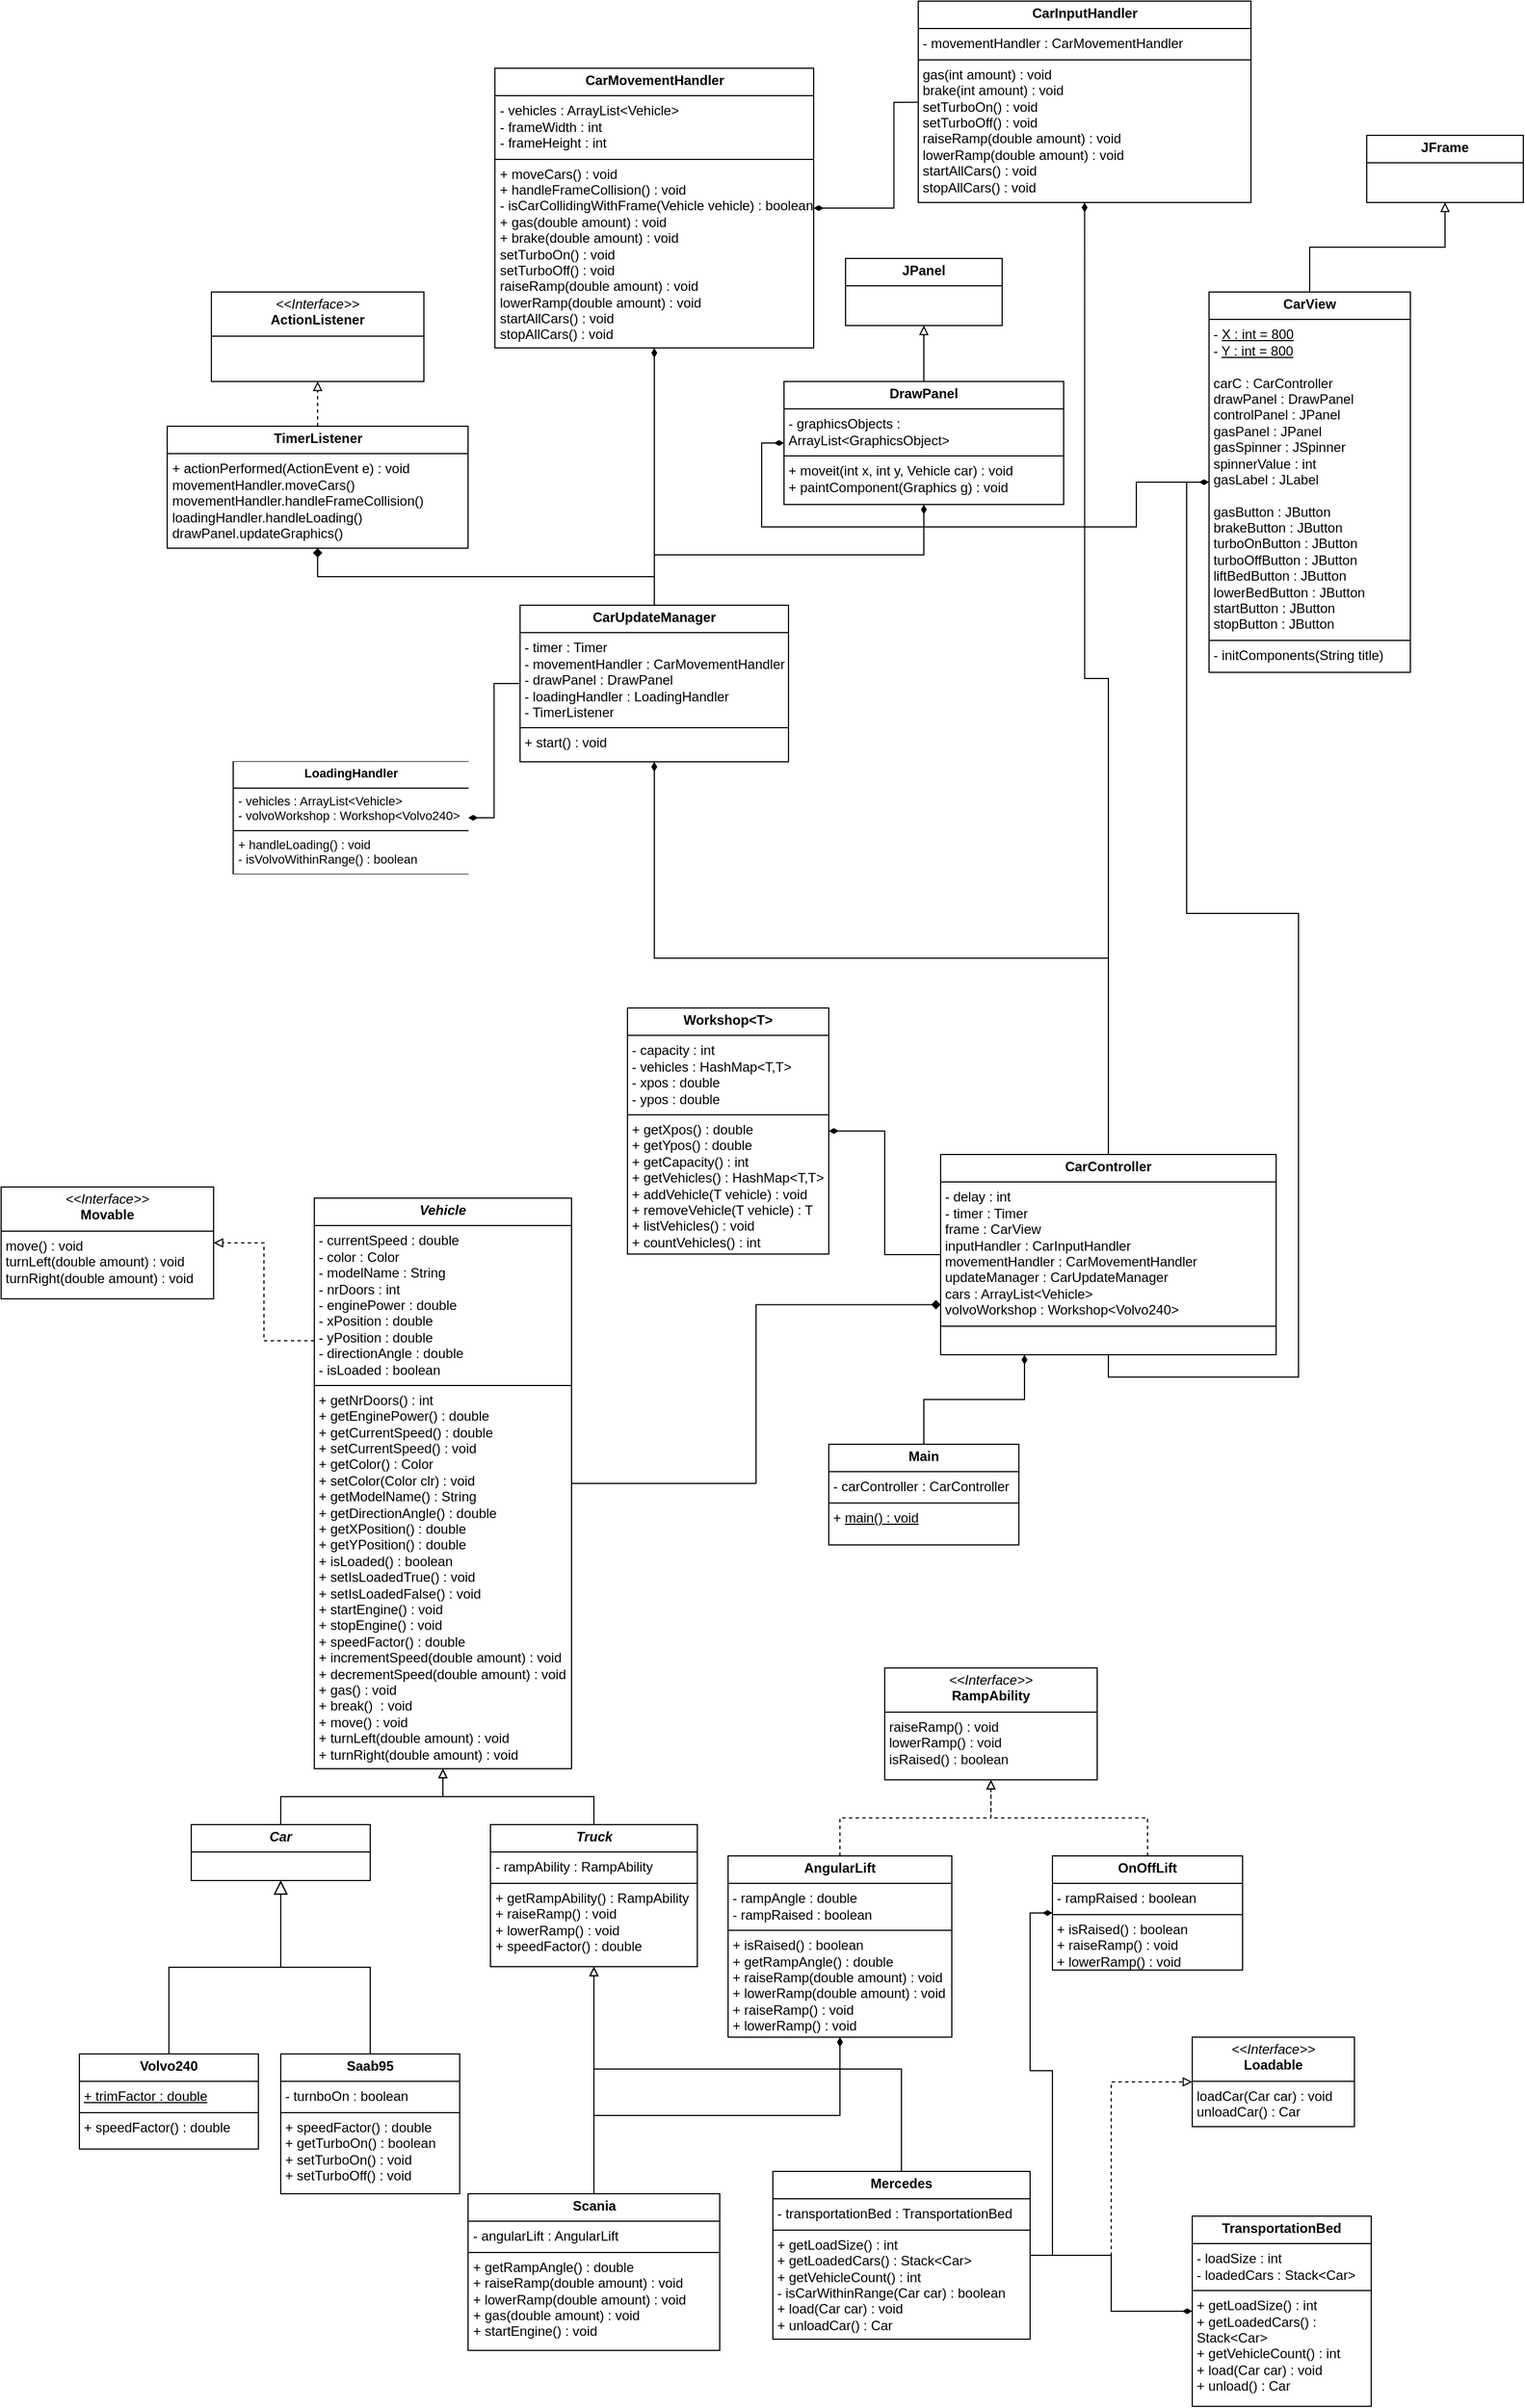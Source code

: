 <mxfile version="26.0.7">
  <diagram id="C5RBs43oDa-KdzZeNtuy" name="Page-1">
    <mxGraphModel dx="2562" dy="3533" grid="1" gridSize="10" guides="1" tooltips="1" connect="1" arrows="1" fold="1" page="1" pageScale="1" pageWidth="827" pageHeight="1169" math="0" shadow="0">
      <root>
        <mxCell id="WIyWlLk6GJQsqaUBKTNV-0" />
        <mxCell id="WIyWlLk6GJQsqaUBKTNV-1" parent="WIyWlLk6GJQsqaUBKTNV-0" />
        <mxCell id="zkfFHV4jXpPFQw0GAbJ--12" value="" style="endArrow=block;endSize=10;endFill=0;shadow=0;strokeWidth=1;rounded=0;curved=0;edgeStyle=elbowEdgeStyle;elbow=vertical;exitX=0.5;exitY=0;exitDx=0;exitDy=0;entryX=0.5;entryY=1;entryDx=0;entryDy=0;" parent="WIyWlLk6GJQsqaUBKTNV-1" source="UUZRueKSXtBkts1wpo_z-1" target="65865Qzd2OzKarjZXc1O-2" edge="1">
          <mxGeometry width="160" relative="1" as="geometry">
            <mxPoint x="100" y="540" as="sourcePoint" />
            <mxPoint x="195" y="130" as="targetPoint" />
          </mxGeometry>
        </mxCell>
        <mxCell id="zkfFHV4jXpPFQw0GAbJ--16" value="" style="endArrow=block;endSize=10;endFill=0;shadow=0;strokeWidth=1;rounded=0;curved=0;edgeStyle=elbowEdgeStyle;elbow=vertical;exitX=0.5;exitY=0;exitDx=0;exitDy=0;entryX=0.5;entryY=1;entryDx=0;entryDy=0;" parent="WIyWlLk6GJQsqaUBKTNV-1" source="UUZRueKSXtBkts1wpo_z-2" target="65865Qzd2OzKarjZXc1O-2" edge="1">
          <mxGeometry width="160" relative="1" as="geometry">
            <mxPoint x="420" y="545" as="sourcePoint" />
            <mxPoint x="195" y="130" as="targetPoint" />
          </mxGeometry>
        </mxCell>
        <mxCell id="UUZRueKSXtBkts1wpo_z-1" value="&lt;p style=&quot;margin:0px;margin-top:4px;text-align:center;&quot;&gt;&lt;b&gt;Volvo240&lt;/b&gt;&lt;/p&gt;&lt;hr size=&quot;1&quot; style=&quot;border-style:solid;&quot;&gt;&lt;p style=&quot;margin:0px;margin-left:4px;&quot;&gt;&lt;u&gt;+ trimFactor : double&lt;/u&gt;&lt;/p&gt;&lt;hr size=&quot;1&quot; style=&quot;border-style:solid;&quot;&gt;&lt;p style=&quot;margin:0px;margin-left:4px;&quot;&gt;+ speedFactor() : double&lt;/p&gt;" style="verticalAlign=top;align=left;overflow=fill;html=1;whiteSpace=wrap;" parent="WIyWlLk6GJQsqaUBKTNV-1" vertex="1">
          <mxGeometry x="20" y="225" width="160" height="85" as="geometry" />
        </mxCell>
        <mxCell id="UUZRueKSXtBkts1wpo_z-2" value="&lt;p style=&quot;margin:0px;margin-top:4px;text-align:center;&quot;&gt;&lt;b&gt;Saab95&lt;/b&gt;&lt;/p&gt;&lt;hr size=&quot;1&quot; style=&quot;border-style:solid;&quot;&gt;&lt;p style=&quot;margin:0px;margin-left:4px;&quot;&gt;- turnboOn : boolean&lt;/p&gt;&lt;hr size=&quot;1&quot; style=&quot;border-style:solid;&quot;&gt;&lt;p style=&quot;margin:0px;margin-left:4px;&quot;&gt;+ speedFactor() : double&lt;/p&gt;&lt;p style=&quot;margin:0px;margin-left:4px;&quot;&gt;+ getTurboOn() : boolean&lt;/p&gt;&lt;p style=&quot;margin:0px;margin-left:4px;&quot;&gt;+ setTurboOn() : void&lt;/p&gt;&lt;p style=&quot;margin:0px;margin-left:4px;&quot;&gt;+ setTurboOff() : void&lt;/p&gt;" style="verticalAlign=top;align=left;overflow=fill;html=1;whiteSpace=wrap;" parent="WIyWlLk6GJQsqaUBKTNV-1" vertex="1">
          <mxGeometry x="200" y="225" width="160" height="125" as="geometry" />
        </mxCell>
        <mxCell id="UUZRueKSXtBkts1wpo_z-6" value="" style="edgeStyle=orthogonalEdgeStyle;rounded=0;orthogonalLoop=1;jettySize=auto;html=1;endArrow=block;endFill=0;entryX=0.5;entryY=1;entryDx=0;entryDy=0;" parent="WIyWlLk6GJQsqaUBKTNV-1" source="UUZRueKSXtBkts1wpo_z-3" target="65865Qzd2OzKarjZXc1O-0" edge="1">
          <mxGeometry relative="1" as="geometry">
            <mxPoint x="340" y="20" as="targetPoint" />
          </mxGeometry>
        </mxCell>
        <mxCell id="UUZRueKSXtBkts1wpo_z-3" value="&lt;p style=&quot;margin:0px;margin-top:4px;text-align:center;&quot;&gt;&lt;b&gt;&lt;i&gt;Truck&lt;/i&gt;&lt;/b&gt;&lt;/p&gt;&lt;hr size=&quot;1&quot; style=&quot;border-style:solid;&quot;&gt;&lt;p style=&quot;margin:0px;margin-left:4px;&quot;&gt;- rampAbility : RampAbility&lt;/p&gt;&lt;hr size=&quot;1&quot; style=&quot;border-style:solid;&quot;&gt;&lt;p style=&quot;margin:0px;margin-left:4px;&quot;&gt;+ getRampAbility() : RampAbility&lt;/p&gt;&lt;p style=&quot;margin:0px;margin-left:4px;&quot;&gt;+ raiseRamp() : void&lt;/p&gt;&lt;p style=&quot;margin:0px;margin-left:4px;&quot;&gt;+ lowerRamp() : void&lt;/p&gt;&lt;p style=&quot;margin:0px;margin-left:4px;&quot;&gt;+ speedFactor() : double&lt;/p&gt;" style="verticalAlign=top;align=left;overflow=fill;html=1;whiteSpace=wrap;" parent="WIyWlLk6GJQsqaUBKTNV-1" vertex="1">
          <mxGeometry x="387.5" y="20" width="185" height="127" as="geometry" />
        </mxCell>
        <mxCell id="UUZRueKSXtBkts1wpo_z-9" style="edgeStyle=orthogonalEdgeStyle;rounded=0;orthogonalLoop=1;jettySize=auto;html=1;exitX=0.5;exitY=0;exitDx=0;exitDy=0;entryX=0.5;entryY=1;entryDx=0;entryDy=0;endArrow=block;endFill=0;" parent="WIyWlLk6GJQsqaUBKTNV-1" source="UUZRueKSXtBkts1wpo_z-4" target="UUZRueKSXtBkts1wpo_z-3" edge="1">
          <mxGeometry relative="1" as="geometry" />
        </mxCell>
        <mxCell id="9MNKS4GSq8RQ1P2GVVs_-5" style="edgeStyle=orthogonalEdgeStyle;rounded=0;orthogonalLoop=1;jettySize=auto;html=1;exitX=0.5;exitY=0;exitDx=0;exitDy=0;entryX=0.5;entryY=1;entryDx=0;entryDy=0;endArrow=diamondThin;endFill=1;" parent="WIyWlLk6GJQsqaUBKTNV-1" source="UUZRueKSXtBkts1wpo_z-4" target="9MNKS4GSq8RQ1P2GVVs_-1" edge="1">
          <mxGeometry relative="1" as="geometry" />
        </mxCell>
        <mxCell id="UUZRueKSXtBkts1wpo_z-4" value="&lt;p style=&quot;margin:0px;margin-top:4px;text-align:center;&quot;&gt;&lt;b&gt;Scania&lt;/b&gt;&lt;/p&gt;&lt;hr size=&quot;1&quot; style=&quot;border-style:solid;&quot;&gt;&lt;p style=&quot;margin:0px;margin-left:4px;&quot;&gt;- angularLift : AngularLift&lt;/p&gt;&lt;hr size=&quot;1&quot; style=&quot;border-style:solid;&quot;&gt;&lt;p style=&quot;margin:0px;margin-left:4px;&quot;&gt;&lt;span style=&quot;background-color: transparent; color: light-dark(rgb(0, 0, 0), rgb(255, 255, 255));&quot;&gt;+ getRampAngle() : double&lt;/span&gt;&lt;/p&gt;&lt;p style=&quot;margin:0px;margin-left:4px;&quot;&gt;&lt;span style=&quot;background-color: transparent; color: light-dark(rgb(0, 0, 0), rgb(255, 255, 255));&quot;&gt;+ raiseRamp(double amount) : void&lt;/span&gt;&lt;br&gt;&lt;/p&gt;&lt;p style=&quot;margin:0px;margin-left:4px;&quot;&gt;&lt;span style=&quot;background-color: transparent; color: light-dark(rgb(0, 0, 0), rgb(255, 255, 255));&quot;&gt;+ lowerRamp(double amount) : void&lt;/span&gt;&lt;/p&gt;&lt;p style=&quot;margin:0px;margin-left:4px;&quot;&gt;&lt;span style=&quot;background-color: transparent; color: light-dark(rgb(0, 0, 0), rgb(255, 255, 255));&quot;&gt;+ gas(double amount) : void&lt;/span&gt;&lt;/p&gt;&lt;p style=&quot;margin:0px;margin-left:4px;&quot;&gt;&lt;span style=&quot;background-color: transparent; color: light-dark(rgb(0, 0, 0), rgb(255, 255, 255));&quot;&gt;+ startEngine() : void&lt;/span&gt;&lt;/p&gt;" style="verticalAlign=top;align=left;overflow=fill;html=1;whiteSpace=wrap;" parent="WIyWlLk6GJQsqaUBKTNV-1" vertex="1">
          <mxGeometry x="367.5" y="350" width="225" height="140" as="geometry" />
        </mxCell>
        <mxCell id="UUZRueKSXtBkts1wpo_z-8" style="edgeStyle=orthogonalEdgeStyle;rounded=0;orthogonalLoop=1;jettySize=auto;html=1;exitX=0.5;exitY=0;exitDx=0;exitDy=0;endArrow=block;endFill=0;" parent="WIyWlLk6GJQsqaUBKTNV-1" source="UUZRueKSXtBkts1wpo_z-7" target="UUZRueKSXtBkts1wpo_z-3" edge="1">
          <mxGeometry relative="1" as="geometry">
            <mxPoint x="480" y="110" as="targetPoint" />
          </mxGeometry>
        </mxCell>
        <mxCell id="rE1bcoCa6DXhhvIjJYWH-1" style="edgeStyle=orthogonalEdgeStyle;rounded=0;orthogonalLoop=1;jettySize=auto;html=1;exitX=1;exitY=0.5;exitDx=0;exitDy=0;entryX=0;entryY=0.5;entryDx=0;entryDy=0;endArrow=block;endFill=0;dashed=1;" parent="WIyWlLk6GJQsqaUBKTNV-1" source="UUZRueKSXtBkts1wpo_z-7" target="9MNKS4GSq8RQ1P2GVVs_-8" edge="1">
          <mxGeometry relative="1" as="geometry" />
        </mxCell>
        <mxCell id="KOks-UzfTVV5hbzTRLHZ-1" style="edgeStyle=orthogonalEdgeStyle;shape=connector;rounded=0;orthogonalLoop=1;jettySize=auto;html=1;entryX=0;entryY=0.5;entryDx=0;entryDy=0;strokeColor=default;align=center;verticalAlign=middle;fontFamily=Helvetica;fontSize=11;fontColor=default;labelBackgroundColor=default;endArrow=diamondThin;endFill=1;" parent="WIyWlLk6GJQsqaUBKTNV-1" source="UUZRueKSXtBkts1wpo_z-7" target="KOks-UzfTVV5hbzTRLHZ-0" edge="1">
          <mxGeometry relative="1" as="geometry" />
        </mxCell>
        <mxCell id="UUZRueKSXtBkts1wpo_z-7" value="&lt;p style=&quot;margin:0px;margin-top:4px;text-align:center;&quot;&gt;&lt;b&gt;Mercedes&lt;/b&gt;&lt;/p&gt;&lt;hr size=&quot;1&quot; style=&quot;border-style:solid;&quot;&gt;&lt;p style=&quot;margin:0px;margin-left:4px;&quot;&gt;- transportationBed : TransportationBed&lt;/p&gt;&lt;hr size=&quot;1&quot; style=&quot;border-style:solid;&quot;&gt;&lt;p style=&quot;margin:0px;margin-left:4px;&quot;&gt;&lt;span style=&quot;background-color: transparent; color: light-dark(rgb(0, 0, 0), rgb(255, 255, 255));&quot;&gt;+ getLoadSize() : int&lt;/span&gt;&lt;/p&gt;&lt;p style=&quot;margin:0px;margin-left:4px;&quot;&gt;&lt;span style=&quot;background-color: transparent; color: light-dark(rgb(0, 0, 0), rgb(255, 255, 255));&quot;&gt;+ getLoadedCars() : Stack&amp;lt;Car&amp;gt;&lt;/span&gt;&lt;/p&gt;&lt;p style=&quot;margin:0px;margin-left:4px;&quot;&gt;&lt;span style=&quot;background-color: transparent; color: light-dark(rgb(0, 0, 0), rgb(255, 255, 255));&quot;&gt;+ getVehicleCount() : int&lt;/span&gt;&lt;/p&gt;&lt;p style=&quot;margin:0px;margin-left:4px;&quot;&gt;&lt;span style=&quot;background-color: transparent; color: light-dark(rgb(0, 0, 0), rgb(255, 255, 255));&quot;&gt;- isCarWithinRange(Car car) : boolean&lt;/span&gt;&lt;/p&gt;&lt;p style=&quot;margin:0px;margin-left:4px;&quot;&gt;+ load(Car car) : void&lt;/p&gt;&lt;p style=&quot;margin:0px;margin-left:4px;&quot;&gt;+ unloadCar() : Car&lt;/p&gt;" style="verticalAlign=top;align=left;overflow=fill;html=1;whiteSpace=wrap;" parent="WIyWlLk6GJQsqaUBKTNV-1" vertex="1">
          <mxGeometry x="640" y="330" width="230" height="150" as="geometry" />
        </mxCell>
        <mxCell id="UUZRueKSXtBkts1wpo_z-12" value="&lt;p style=&quot;margin:0px;margin-top:4px;text-align:center;&quot;&gt;&lt;i&gt;&amp;lt;&amp;lt;Interface&amp;gt;&amp;gt;&lt;/i&gt;&lt;br&gt;&lt;b&gt;Movable&lt;/b&gt;&lt;/p&gt;&lt;hr size=&quot;1&quot; style=&quot;border-style:solid;&quot;&gt;&lt;p style=&quot;margin:0px;margin-left:4px;&quot;&gt;move() : void&lt;/p&gt;&lt;p style=&quot;margin:0px;margin-left:4px;&quot;&gt;turnLeft(double amount) : void&lt;/p&gt;&lt;p style=&quot;margin:0px;margin-left:4px;&quot;&gt;turnRight(double amount) : void&lt;/p&gt;" style="verticalAlign=top;align=left;overflow=fill;html=1;whiteSpace=wrap;" parent="WIyWlLk6GJQsqaUBKTNV-1" vertex="1">
          <mxGeometry x="-50" y="-550" width="190" height="100" as="geometry" />
        </mxCell>
        <mxCell id="UUZRueKSXtBkts1wpo_z-15" style="edgeStyle=orthogonalEdgeStyle;rounded=0;orthogonalLoop=1;jettySize=auto;html=1;exitX=0;exitY=0.25;exitDx=0;exitDy=0;entryX=1;entryY=0.5;entryDx=0;entryDy=0;endArrow=block;endFill=0;dashed=1;" parent="WIyWlLk6GJQsqaUBKTNV-1" source="65865Qzd2OzKarjZXc1O-0" target="UUZRueKSXtBkts1wpo_z-12" edge="1">
          <mxGeometry relative="1" as="geometry" />
        </mxCell>
        <mxCell id="9MNKS4GSq8RQ1P2GVVs_-0" value="&lt;p style=&quot;margin:0px;margin-top:4px;text-align:center;&quot;&gt;&lt;i&gt;&amp;lt;&amp;lt;Interface&amp;gt;&amp;gt;&lt;/i&gt;&lt;br&gt;&lt;b&gt;RampAbility&lt;/b&gt;&lt;/p&gt;&lt;hr size=&quot;1&quot; style=&quot;border-style:solid;&quot;&gt;&lt;p style=&quot;margin:0px;margin-left:4px;&quot;&gt;raiseRamp() : void&lt;/p&gt;&lt;p style=&quot;margin:0px;margin-left:4px;&quot;&gt;lowerRamp() : void&lt;/p&gt;&lt;p style=&quot;margin:0px;margin-left:4px;&quot;&gt;isRaised() : boolean&lt;/p&gt;" style="verticalAlign=top;align=left;overflow=fill;html=1;whiteSpace=wrap;" parent="WIyWlLk6GJQsqaUBKTNV-1" vertex="1">
          <mxGeometry x="740" y="-120" width="190" height="100" as="geometry" />
        </mxCell>
        <mxCell id="9MNKS4GSq8RQ1P2GVVs_-3" style="edgeStyle=orthogonalEdgeStyle;rounded=0;orthogonalLoop=1;jettySize=auto;html=1;exitX=0.5;exitY=0;exitDx=0;exitDy=0;entryX=0.5;entryY=1;entryDx=0;entryDy=0;endArrow=block;endFill=0;dashed=1;" parent="WIyWlLk6GJQsqaUBKTNV-1" source="9MNKS4GSq8RQ1P2GVVs_-1" target="9MNKS4GSq8RQ1P2GVVs_-0" edge="1">
          <mxGeometry relative="1" as="geometry" />
        </mxCell>
        <mxCell id="9MNKS4GSq8RQ1P2GVVs_-1" value="&lt;p style=&quot;margin:0px;margin-top:4px;text-align:center;&quot;&gt;&lt;b&gt;AngularLift&lt;/b&gt;&lt;/p&gt;&lt;hr size=&quot;1&quot; style=&quot;border-style:solid;&quot;&gt;&lt;p style=&quot;margin:0px;margin-left:4px;&quot;&gt;- rampAngle : double&lt;/p&gt;&lt;p style=&quot;margin:0px;margin-left:4px;&quot;&gt;- rampRaised : boolean&lt;/p&gt;&lt;hr size=&quot;1&quot; style=&quot;border-style:solid;&quot;&gt;&lt;p style=&quot;margin: 0px 0px 0px 4px;&quot;&gt;+ isRaised() : boolean&lt;/p&gt;&lt;p style=&quot;margin: 0px 0px 0px 4px;&quot;&gt;+ getRampAngle() : double&lt;/p&gt;&lt;p style=&quot;margin: 0px 0px 0px 4px;&quot;&gt;+ raiseRamp(double amount) : void&lt;/p&gt;&lt;p style=&quot;margin: 0px 0px 0px 4px;&quot;&gt;+ lowerRamp(double amount) : void&lt;/p&gt;&lt;p style=&quot;margin: 0px 0px 0px 4px;&quot;&gt;+ raiseRamp() : void&lt;/p&gt;&lt;p style=&quot;margin: 0px 0px 0px 4px;&quot;&gt;+ lowerRamp() : void&lt;/p&gt;" style="verticalAlign=top;align=left;overflow=fill;html=1;whiteSpace=wrap;" parent="WIyWlLk6GJQsqaUBKTNV-1" vertex="1">
          <mxGeometry x="600" y="48" width="200" height="162" as="geometry" />
        </mxCell>
        <mxCell id="9MNKS4GSq8RQ1P2GVVs_-4" style="edgeStyle=orthogonalEdgeStyle;rounded=0;orthogonalLoop=1;jettySize=auto;html=1;exitX=0.5;exitY=0;exitDx=0;exitDy=0;entryX=0.5;entryY=1;entryDx=0;entryDy=0;endArrow=block;endFill=0;dashed=1;" parent="WIyWlLk6GJQsqaUBKTNV-1" source="9MNKS4GSq8RQ1P2GVVs_-2" target="9MNKS4GSq8RQ1P2GVVs_-0" edge="1">
          <mxGeometry relative="1" as="geometry" />
        </mxCell>
        <mxCell id="9MNKS4GSq8RQ1P2GVVs_-8" value="&lt;p style=&quot;margin:0px;margin-top:4px;text-align:center;&quot;&gt;&lt;i&gt;&amp;lt;&amp;lt;Interface&amp;gt;&amp;gt;&lt;/i&gt;&lt;br&gt;&lt;b&gt;Loadable&lt;/b&gt;&lt;/p&gt;&lt;hr size=&quot;1&quot; style=&quot;border-style:solid;&quot;&gt;&lt;p style=&quot;margin:0px;margin-left:4px;&quot;&gt;loadCar(Car car) : void&lt;/p&gt;&lt;p style=&quot;margin:0px;margin-left:4px;&quot;&gt;unloadCar() : Car&lt;/p&gt;" style="verticalAlign=top;align=left;overflow=fill;html=1;whiteSpace=wrap;" parent="WIyWlLk6GJQsqaUBKTNV-1" vertex="1">
          <mxGeometry x="1015" y="210" width="145" height="80" as="geometry" />
        </mxCell>
        <mxCell id="rE1bcoCa6DXhhvIjJYWH-0" value="" style="edgeStyle=orthogonalEdgeStyle;rounded=0;orthogonalLoop=1;jettySize=auto;html=1;exitX=1;exitY=0.5;exitDx=0;exitDy=0;entryX=0;entryY=0.5;entryDx=0;entryDy=0;endArrow=diamondThin;endFill=1;" parent="WIyWlLk6GJQsqaUBKTNV-1" source="UUZRueKSXtBkts1wpo_z-7" target="9MNKS4GSq8RQ1P2GVVs_-2" edge="1">
          <mxGeometry relative="1" as="geometry">
            <mxPoint x="790" y="445" as="sourcePoint" />
            <mxPoint x="1070" y="300" as="targetPoint" />
          </mxGeometry>
        </mxCell>
        <mxCell id="9MNKS4GSq8RQ1P2GVVs_-2" value="&lt;p style=&quot;margin:0px;margin-top:4px;text-align:center;&quot;&gt;&lt;b&gt;OnOffLift&lt;/b&gt;&lt;/p&gt;&lt;hr size=&quot;1&quot; style=&quot;border-style:solid;&quot;&gt;&lt;p style=&quot;margin:0px;margin-left:4px;&quot;&gt;- rampRaised : boolean&lt;/p&gt;&lt;hr size=&quot;1&quot; style=&quot;border-style:solid;&quot;&gt;&lt;p style=&quot;margin: 0px 0px 0px 4px;&quot;&gt;+ isRaised() : boolean&lt;/p&gt;&lt;p style=&quot;margin: 0px 0px 0px 4px;&quot;&gt;+ raiseRamp() : void&lt;/p&gt;&lt;p style=&quot;margin: 0px 0px 0px 4px;&quot;&gt;+ lowerRamp() : void&lt;/p&gt;" style="verticalAlign=top;align=left;overflow=fill;html=1;whiteSpace=wrap;" parent="WIyWlLk6GJQsqaUBKTNV-1" vertex="1">
          <mxGeometry x="890" y="48" width="170" height="102" as="geometry" />
        </mxCell>
        <mxCell id="rE1bcoCa6DXhhvIjJYWH-2" style="edgeStyle=orthogonalEdgeStyle;rounded=0;orthogonalLoop=1;jettySize=auto;html=1;exitX=0.5;exitY=1;exitDx=0;exitDy=0;" parent="WIyWlLk6GJQsqaUBKTNV-1" source="9MNKS4GSq8RQ1P2GVVs_-1" target="9MNKS4GSq8RQ1P2GVVs_-1" edge="1">
          <mxGeometry relative="1" as="geometry" />
        </mxCell>
        <mxCell id="65865Qzd2OzKarjZXc1O-0" value="&lt;p style=&quot;margin:0px;margin-top:4px;text-align:center;&quot;&gt;&lt;b&gt;&lt;i&gt;Vehicle&lt;/i&gt;&lt;/b&gt;&lt;/p&gt;&lt;hr size=&quot;1&quot; style=&quot;border-style:solid;&quot;&gt;&lt;p style=&quot;margin:0px;margin-left:4px;&quot;&gt;&lt;span style=&quot;text-wrap: nowrap;&quot;&gt;- currentSpeed : double&lt;/span&gt;&lt;br style=&quot;padding: 0px; margin: 0px; text-wrap: nowrap;&quot;&gt;&lt;span style=&quot;text-wrap: nowrap;&quot;&gt;- color : Color&lt;/span&gt;&lt;br style=&quot;padding: 0px; margin: 0px; text-wrap: nowrap;&quot;&gt;&lt;span style=&quot;text-wrap: nowrap;&quot;&gt;- modelName : String&lt;/span&gt;&lt;br style=&quot;padding: 0px; margin: 0px; text-wrap: nowrap;&quot;&gt;&lt;span style=&quot;text-wrap: nowrap;&quot;&gt;- nrDoors : int&lt;/span&gt;&lt;br style=&quot;padding: 0px; margin: 0px; text-wrap: nowrap;&quot;&gt;&lt;span style=&quot;text-wrap: nowrap;&quot;&gt;- enginePower : double&lt;/span&gt;&lt;br style=&quot;padding: 0px; margin: 0px; text-wrap: nowrap;&quot;&gt;&lt;span style=&quot;text-wrap: nowrap;&quot;&gt;- xPosition : double&lt;/span&gt;&lt;br style=&quot;padding: 0px; margin: 0px; text-wrap: nowrap;&quot;&gt;&lt;span style=&quot;text-wrap: nowrap;&quot;&gt;- yPosition : double&lt;/span&gt;&lt;br style=&quot;padding: 0px; margin: 0px; text-wrap: nowrap;&quot;&gt;&lt;span style=&quot;text-wrap: nowrap;&quot;&gt;- directionAngle : double&lt;/span&gt;&lt;br&gt;&lt;/p&gt;&lt;p style=&quot;margin:0px;margin-left:4px;&quot;&gt;&lt;span style=&quot;text-wrap: nowrap;&quot;&gt;- isLoaded : boolean&lt;/span&gt;&lt;/p&gt;&lt;hr size=&quot;1&quot; style=&quot;border-style:solid;&quot;&gt;&lt;p style=&quot;margin:0px;margin-left:4px;&quot;&gt;&lt;span style=&quot;text-wrap: nowrap;&quot;&gt;+ getNrDoors() : int&lt;/span&gt;&lt;br style=&quot;padding: 0px; margin: 0px; text-wrap: nowrap;&quot;&gt;&lt;span style=&quot;text-wrap: nowrap;&quot;&gt;+ getEnginePower() : double&lt;/span&gt;&lt;br style=&quot;padding: 0px; margin: 0px; text-wrap: nowrap;&quot;&gt;&lt;span style=&quot;text-wrap: nowrap;&quot;&gt;+ getCurrentSpeed() : double&lt;/span&gt;&lt;/p&gt;&lt;p style=&quot;margin:0px;margin-left:4px;&quot;&gt;+ setCurrentSpeed() : void&lt;br style=&quot;padding: 0px; margin: 0px; text-wrap: nowrap;&quot;&gt;&lt;span style=&quot;text-wrap: nowrap;&quot;&gt;+ getColor() : Color&lt;/span&gt;&lt;br style=&quot;padding: 0px; margin: 0px; text-wrap: nowrap;&quot;&gt;&lt;span style=&quot;text-wrap: nowrap;&quot;&gt;+ setColor(Color clr) : void&lt;/span&gt;&lt;br style=&quot;padding: 0px; margin: 0px; text-wrap: nowrap;&quot;&gt;&lt;span style=&quot;text-wrap: nowrap;&quot;&gt;+ getModelName() : String&lt;/span&gt;&lt;br style=&quot;padding: 0px; margin: 0px; text-wrap: nowrap;&quot;&gt;&lt;span style=&quot;text-wrap: nowrap;&quot;&gt;+ getDirectionAngle() : double&lt;/span&gt;&lt;br style=&quot;padding: 0px; margin: 0px; text-wrap: nowrap;&quot;&gt;&lt;span style=&quot;text-wrap: nowrap;&quot;&gt;+ getXPosition() : double&lt;/span&gt;&lt;br style=&quot;padding: 0px; margin: 0px; text-wrap: nowrap;&quot;&gt;&lt;span style=&quot;text-wrap: nowrap;&quot;&gt;+ getYPosition() : double&lt;/span&gt;&lt;/p&gt;&lt;p style=&quot;margin:0px;margin-left:4px;&quot;&gt;+ isLoaded() : boolean&lt;/p&gt;&lt;p style=&quot;margin:0px;margin-left:4px;&quot;&gt;+ setIsLoadedTrue() : void&lt;/p&gt;&lt;p style=&quot;margin:0px;margin-left:4px;&quot;&gt;+ setIsLoadedFalse() : void&lt;br style=&quot;padding: 0px; margin: 0px;&quot;&gt;&lt;span style=&quot;text-wrap: nowrap;&quot;&gt;+ startEngine() : void&lt;/span&gt;&lt;br style=&quot;padding: 0px; margin: 0px; text-wrap: nowrap;&quot;&gt;&lt;span style=&quot;text-wrap: nowrap;&quot;&gt;+ stopEngine() : void&lt;/span&gt;&lt;br style=&quot;padding: 0px; margin: 0px; text-wrap: nowrap;&quot;&gt;&lt;span style=&quot;text-wrap: nowrap;&quot;&gt;+ speedFactor() : double&lt;/span&gt;&lt;br style=&quot;padding: 0px; margin: 0px; text-wrap: nowrap;&quot;&gt;&lt;span style=&quot;text-wrap: nowrap;&quot;&gt;+ incrementSpeed(double amount) : void&lt;/span&gt;&lt;br style=&quot;padding: 0px; margin: 0px; text-wrap: nowrap;&quot;&gt;&lt;span style=&quot;text-wrap: nowrap;&quot;&gt;+ decrementSpeed(double amount) : void&lt;/span&gt;&lt;br style=&quot;padding: 0px; margin: 0px; text-wrap: nowrap;&quot;&gt;&lt;span style=&quot;text-wrap: nowrap;&quot;&gt;+ gas() : void&lt;/span&gt;&lt;br style=&quot;padding: 0px; margin: 0px; text-wrap: nowrap;&quot;&gt;&lt;span style=&quot;text-wrap: nowrap;&quot;&gt;+ break()&amp;nbsp; : void&lt;/span&gt;&lt;br style=&quot;padding: 0px; margin: 0px; text-wrap: nowrap;&quot;&gt;&lt;span style=&quot;text-wrap: nowrap;&quot;&gt;+ move() : void&lt;/span&gt;&lt;br style=&quot;padding: 0px; margin: 0px; text-wrap: nowrap;&quot;&gt;&lt;span style=&quot;text-wrap: nowrap;&quot;&gt;+ turnLeft(double amount) : void&lt;/span&gt;&lt;br style=&quot;padding: 0px; margin: 0px; text-wrap: nowrap;&quot;&gt;&lt;span style=&quot;text-wrap: nowrap;&quot;&gt;+ turnRight(double amount) : void&lt;/span&gt;&lt;br&gt;&lt;/p&gt;" style="verticalAlign=top;align=left;overflow=fill;html=1;whiteSpace=wrap;" parent="WIyWlLk6GJQsqaUBKTNV-1" vertex="1">
          <mxGeometry x="230" y="-540" width="230" height="510" as="geometry" />
        </mxCell>
        <mxCell id="65865Qzd2OzKarjZXc1O-3" style="edgeStyle=orthogonalEdgeStyle;rounded=0;orthogonalLoop=1;jettySize=auto;html=1;exitX=0.5;exitY=0;exitDx=0;exitDy=0;endArrow=block;endFill=0;entryX=0.5;entryY=1;entryDx=0;entryDy=0;" parent="WIyWlLk6GJQsqaUBKTNV-1" source="65865Qzd2OzKarjZXc1O-2" target="65865Qzd2OzKarjZXc1O-0" edge="1">
          <mxGeometry relative="1" as="geometry">
            <mxPoint x="290" y="-60" as="targetPoint" />
          </mxGeometry>
        </mxCell>
        <mxCell id="65865Qzd2OzKarjZXc1O-2" value="&lt;p style=&quot;margin:0px;margin-top:4px;text-align:center;&quot;&gt;&lt;b&gt;&lt;i&gt;Car&lt;/i&gt;&lt;/b&gt;&lt;/p&gt;&lt;hr size=&quot;1&quot; style=&quot;border-style:solid;&quot;&gt;&lt;p style=&quot;margin:0px;margin-left:4px;&quot;&gt;&lt;br&gt;&lt;/p&gt;" style="verticalAlign=top;align=left;overflow=fill;html=1;whiteSpace=wrap;" parent="WIyWlLk6GJQsqaUBKTNV-1" vertex="1">
          <mxGeometry x="120" y="20" width="160" height="50" as="geometry" />
        </mxCell>
        <mxCell id="RoJFrSld2B3vOi1ej_uU-0" value="&lt;p style=&quot;margin:0px;margin-top:4px;text-align:center;&quot;&gt;&lt;b&gt;Workshop&amp;lt;T&amp;gt;&lt;/b&gt;&lt;/p&gt;&lt;hr size=&quot;1&quot; style=&quot;border-style:solid;&quot;&gt;&lt;p style=&quot;margin:0px;margin-left:4px;&quot;&gt;- capacity : int&lt;/p&gt;&lt;p style=&quot;margin:0px;margin-left:4px;&quot;&gt;- vehicles : HashMap&amp;lt;T,T&amp;gt;&lt;/p&gt;&lt;p style=&quot;margin:0px;margin-left:4px;&quot;&gt;- xpos : double&lt;/p&gt;&lt;p style=&quot;margin:0px;margin-left:4px;&quot;&gt;- ypos : double&lt;/p&gt;&lt;hr size=&quot;1&quot; style=&quot;border-style:solid;&quot;&gt;&lt;p style=&quot;margin:0px;margin-left:4px;&quot;&gt;+ getXpos() : double&lt;/p&gt;&lt;p style=&quot;margin:0px;margin-left:4px;&quot;&gt;+ getYpos() : double&lt;/p&gt;&lt;p style=&quot;margin:0px;margin-left:4px;&quot;&gt;+ getCapacity() : int&lt;/p&gt;&lt;p style=&quot;margin:0px;margin-left:4px;&quot;&gt;+ getVehicles() : HashMap&amp;lt;T,T&amp;gt;&lt;/p&gt;&lt;p style=&quot;margin:0px;margin-left:4px;&quot;&gt;+ addVehicle(T vehicle) : void&lt;/p&gt;&lt;p style=&quot;margin:0px;margin-left:4px;&quot;&gt;+ removeVehicle(T vehicle) : T&lt;/p&gt;&lt;p style=&quot;margin:0px;margin-left:4px;&quot;&gt;+ listVehicles() : void&lt;/p&gt;&lt;p style=&quot;margin:0px;margin-left:4px;&quot;&gt;+ countVehicles() : int&lt;/p&gt;" style="verticalAlign=top;align=left;overflow=fill;html=1;whiteSpace=wrap;" parent="WIyWlLk6GJQsqaUBKTNV-1" vertex="1">
          <mxGeometry x="510" y="-710" width="180" height="220" as="geometry" />
        </mxCell>
        <mxCell id="RoJFrSld2B3vOi1ej_uU-12" style="edgeStyle=orthogonalEdgeStyle;rounded=0;orthogonalLoop=1;jettySize=auto;html=1;exitX=0.5;exitY=1;exitDx=0;exitDy=0;entryX=0;entryY=0.5;entryDx=0;entryDy=0;endArrow=diamondThin;endFill=1;" parent="WIyWlLk6GJQsqaUBKTNV-1" source="RoJFrSld2B3vOi1ej_uU-1" target="RoJFrSld2B3vOi1ej_uU-4" edge="1">
          <mxGeometry relative="1" as="geometry" />
        </mxCell>
        <mxCell id="RoJFrSld2B3vOi1ej_uU-13" style="edgeStyle=orthogonalEdgeStyle;rounded=0;orthogonalLoop=1;jettySize=auto;html=1;exitX=0;exitY=0.5;exitDx=0;exitDy=0;entryX=1;entryY=0.5;entryDx=0;entryDy=0;endArrow=diamondThin;endFill=1;" parent="WIyWlLk6GJQsqaUBKTNV-1" source="RoJFrSld2B3vOi1ej_uU-1" target="RoJFrSld2B3vOi1ej_uU-0" edge="1">
          <mxGeometry relative="1" as="geometry" />
        </mxCell>
        <mxCell id="4BTpWDJTC5mPTTSmd5LL-3" style="edgeStyle=orthogonalEdgeStyle;rounded=0;orthogonalLoop=1;jettySize=auto;html=1;exitX=0.5;exitY=0;exitDx=0;exitDy=0;entryX=0.5;entryY=1;entryDx=0;entryDy=0;endArrow=diamondThin;endFill=1;" parent="WIyWlLk6GJQsqaUBKTNV-1" source="RoJFrSld2B3vOi1ej_uU-1" target="4BTpWDJTC5mPTTSmd5LL-1" edge="1">
          <mxGeometry relative="1" as="geometry" />
        </mxCell>
        <mxCell id="4BTpWDJTC5mPTTSmd5LL-4" style="edgeStyle=orthogonalEdgeStyle;shape=connector;rounded=0;orthogonalLoop=1;jettySize=auto;html=1;exitX=0.5;exitY=0;exitDx=0;exitDy=0;entryX=0.5;entryY=1;entryDx=0;entryDy=0;strokeColor=default;align=center;verticalAlign=middle;fontFamily=Helvetica;fontSize=11;fontColor=default;labelBackgroundColor=default;endArrow=diamondThin;endFill=1;" parent="WIyWlLk6GJQsqaUBKTNV-1" source="RoJFrSld2B3vOi1ej_uU-1" target="4BTpWDJTC5mPTTSmd5LL-2" edge="1">
          <mxGeometry relative="1" as="geometry" />
        </mxCell>
        <mxCell id="fiarwGf0JVGM-dsfZdG4-1" style="edgeStyle=orthogonalEdgeStyle;rounded=0;orthogonalLoop=1;jettySize=auto;html=1;exitX=0;exitY=0.75;exitDx=0;exitDy=0;endArrow=none;endFill=1;startArrow=diamond;startFill=1;" parent="WIyWlLk6GJQsqaUBKTNV-1" source="RoJFrSld2B3vOi1ej_uU-1" target="65865Qzd2OzKarjZXc1O-0" edge="1">
          <mxGeometry relative="1" as="geometry" />
        </mxCell>
        <mxCell id="RoJFrSld2B3vOi1ej_uU-1" value="&lt;p style=&quot;margin:0px;margin-top:4px;text-align:center;&quot;&gt;&lt;b&gt;CarController&lt;/b&gt;&lt;/p&gt;&lt;hr size=&quot;1&quot; style=&quot;border-style:solid;&quot;&gt;&lt;p style=&quot;margin:0px;margin-left:4px;&quot;&gt;- delay : int&lt;/p&gt;&lt;p style=&quot;margin:0px;margin-left:4px;&quot;&gt;- timer : Timer&lt;/p&gt;&lt;p style=&quot;margin:0px;margin-left:4px;&quot;&gt;frame : CarView&lt;/p&gt;&lt;p style=&quot;margin:0px;margin-left:4px;&quot;&gt;inputHandler : CarInputHandler&lt;/p&gt;&lt;p style=&quot;margin:0px;margin-left:4px;&quot;&gt;movementHandler : CarMovementHandler&lt;/p&gt;&lt;p style=&quot;margin:0px;margin-left:4px;&quot;&gt;updateManager : CarUpdateManager&lt;/p&gt;&lt;p style=&quot;margin:0px;margin-left:4px;&quot;&gt;cars : ArrayList&amp;lt;Vehicle&amp;gt;&lt;/p&gt;&lt;p style=&quot;margin:0px;margin-left:4px;&quot;&gt;volvoWorkshop : Workshop&amp;lt;Volvo240&amp;gt;&lt;/p&gt;&lt;hr size=&quot;1&quot; style=&quot;border-style:solid;&quot;&gt;&lt;p style=&quot;margin:0px;margin-left:4px;&quot;&gt;&lt;br&gt;&lt;/p&gt;&lt;p style=&quot;margin:0px;margin-left:4px;&quot;&gt;&lt;br&gt;&lt;/p&gt;" style="verticalAlign=top;align=left;overflow=fill;html=1;whiteSpace=wrap;" parent="WIyWlLk6GJQsqaUBKTNV-1" vertex="1">
          <mxGeometry x="790" y="-579" width="300" height="179" as="geometry" />
        </mxCell>
        <mxCell id="DipVQb07edAhGxw_51QJ-7" style="edgeStyle=orthogonalEdgeStyle;shape=connector;rounded=0;orthogonalLoop=1;jettySize=auto;html=1;exitX=0.5;exitY=0;exitDx=0;exitDy=0;entryX=0.5;entryY=1;entryDx=0;entryDy=0;dashed=1;strokeColor=default;align=center;verticalAlign=middle;fontFamily=Helvetica;fontSize=11;fontColor=default;labelBackgroundColor=default;endArrow=block;endFill=0;" edge="1" parent="WIyWlLk6GJQsqaUBKTNV-1" source="RoJFrSld2B3vOi1ej_uU-2" target="RoJFrSld2B3vOi1ej_uU-3">
          <mxGeometry relative="1" as="geometry" />
        </mxCell>
        <mxCell id="RoJFrSld2B3vOi1ej_uU-2" value="&lt;p style=&quot;margin:0px;margin-top:4px;text-align:center;&quot;&gt;&lt;b&gt;TimerListener&lt;/b&gt;&lt;/p&gt;&lt;hr size=&quot;1&quot; style=&quot;border-style:solid;&quot;&gt;&lt;p style=&quot;margin:0px;margin-left:4px;&quot;&gt;&lt;span style=&quot;background-color: transparent; color: light-dark(rgb(0, 0, 0), rgb(255, 255, 255));&quot;&gt;+ actionPerformed(ActionEvent e) : void&lt;/span&gt;&lt;/p&gt;&lt;p style=&quot;margin:0px;margin-left:4px;&quot;&gt;movementHandler.moveCars()&lt;/p&gt;&lt;p style=&quot;margin:0px;margin-left:4px;&quot;&gt;movementHandler.handleFrameCollision()&lt;/p&gt;&lt;p style=&quot;margin:0px;margin-left:4px;&quot;&gt;loadingHandler.handleLoading()&lt;/p&gt;&lt;p style=&quot;margin:0px;margin-left:4px;&quot;&gt;drawPanel.updateGraphics()&lt;/p&gt;" style="verticalAlign=top;align=left;overflow=fill;html=1;whiteSpace=wrap;" parent="WIyWlLk6GJQsqaUBKTNV-1" vertex="1">
          <mxGeometry x="98.5" y="-1230" width="269" height="109" as="geometry" />
        </mxCell>
        <mxCell id="RoJFrSld2B3vOi1ej_uU-3" value="&lt;p style=&quot;margin:0px;margin-top:4px;text-align:center;&quot;&gt;&lt;i&gt;&amp;lt;&amp;lt;Interface&amp;gt;&amp;gt;&lt;/i&gt;&lt;br&gt;&lt;b&gt;ActionListener&lt;/b&gt;&lt;/p&gt;&lt;hr size=&quot;1&quot; style=&quot;border-style:solid;&quot;&gt;&lt;p style=&quot;margin:0px;margin-left:4px;&quot;&gt;&lt;br&gt;&lt;/p&gt;" style="verticalAlign=top;align=left;overflow=fill;html=1;whiteSpace=wrap;" parent="WIyWlLk6GJQsqaUBKTNV-1" vertex="1">
          <mxGeometry x="138" y="-1350" width="190" height="80" as="geometry" />
        </mxCell>
        <mxCell id="RoJFrSld2B3vOi1ej_uU-11" style="edgeStyle=orthogonalEdgeStyle;rounded=0;orthogonalLoop=1;jettySize=auto;html=1;exitX=0.5;exitY=0;exitDx=0;exitDy=0;entryX=0.5;entryY=1;entryDx=0;entryDy=0;endArrow=block;endFill=0;" parent="WIyWlLk6GJQsqaUBKTNV-1" source="RoJFrSld2B3vOi1ej_uU-4" target="RoJFrSld2B3vOi1ej_uU-10" edge="1">
          <mxGeometry relative="1" as="geometry" />
        </mxCell>
        <mxCell id="RoJFrSld2B3vOi1ej_uU-15" style="edgeStyle=orthogonalEdgeStyle;rounded=0;orthogonalLoop=1;jettySize=auto;html=1;entryX=0;entryY=0.5;entryDx=0;entryDy=0;endArrow=diamondThin;endFill=1;" parent="WIyWlLk6GJQsqaUBKTNV-1" source="RoJFrSld2B3vOi1ej_uU-4" target="RoJFrSld2B3vOi1ej_uU-5" edge="1">
          <mxGeometry relative="1" as="geometry" />
        </mxCell>
        <mxCell id="RoJFrSld2B3vOi1ej_uU-4" value="&lt;p style=&quot;margin:0px;margin-top:4px;text-align:center;&quot;&gt;&lt;b&gt;CarView&lt;/b&gt;&lt;/p&gt;&lt;hr size=&quot;1&quot; style=&quot;border-style:solid;&quot;&gt;&lt;p style=&quot;margin:0px;margin-left:4px;&quot;&gt;- &lt;u&gt;X : int = 800&lt;/u&gt;&lt;/p&gt;&lt;p style=&quot;margin:0px;margin-left:4px;&quot;&gt;- &lt;u&gt;Y : int = 800&lt;/u&gt;&lt;/p&gt;&lt;p style=&quot;margin:0px;margin-left:4px;&quot;&gt;&lt;u&gt;&lt;br&gt;&lt;/u&gt;&lt;/p&gt;&lt;p style=&quot;margin:0px;margin-left:4px;&quot;&gt;carC : CarController&lt;/p&gt;&lt;p style=&quot;margin:0px;margin-left:4px;&quot;&gt;drawPanel : DrawPanel&lt;/p&gt;&lt;p style=&quot;margin:0px;margin-left:4px;&quot;&gt;controlPanel : JPanel&lt;/p&gt;&lt;p style=&quot;margin:0px;margin-left:4px;&quot;&gt;gasPanel : JPanel&lt;/p&gt;&lt;p style=&quot;margin:0px;margin-left:4px;&quot;&gt;gasSpinner : JSpinner&lt;/p&gt;&lt;p style=&quot;margin:0px;margin-left:4px;&quot;&gt;spinnerValue : int&lt;/p&gt;&lt;p style=&quot;margin:0px;margin-left:4px;&quot;&gt;gasLabel : JLabel&lt;/p&gt;&lt;p style=&quot;margin:0px;margin-left:4px;&quot;&gt;&lt;br&gt;&lt;/p&gt;&lt;p style=&quot;margin:0px;margin-left:4px;&quot;&gt;gasButton : JButton&lt;/p&gt;&lt;p style=&quot;margin:0px;margin-left:4px;&quot;&gt;brakeButton : JButton&lt;br&gt;&lt;/p&gt;&lt;p style=&quot;margin:0px;margin-left:4px;&quot;&gt;turboOnButton : JButton&lt;br&gt;&lt;/p&gt;&lt;p style=&quot;margin:0px;margin-left:4px;&quot;&gt;turboOffButton : JButton&lt;br&gt;&lt;/p&gt;&lt;p style=&quot;margin:0px;margin-left:4px;&quot;&gt;liftBedButton : JButton&lt;br&gt;&lt;/p&gt;&lt;p style=&quot;margin:0px;margin-left:4px;&quot;&gt;lowerBedButton : JButton&lt;br&gt;&lt;/p&gt;&lt;p style=&quot;margin:0px;margin-left:4px;&quot;&gt;startButton : JButton&lt;br&gt;&lt;/p&gt;&lt;p style=&quot;margin:0px;margin-left:4px;&quot;&gt;stopButton : JButton&lt;/p&gt;&lt;hr size=&quot;1&quot; style=&quot;border-style:solid;&quot;&gt;&lt;p style=&quot;margin:0px;margin-left:4px;&quot;&gt;- initComponents(String title)&lt;/p&gt;" style="verticalAlign=top;align=left;overflow=fill;html=1;whiteSpace=wrap;" parent="WIyWlLk6GJQsqaUBKTNV-1" vertex="1">
          <mxGeometry x="1030" y="-1350" width="180" height="340" as="geometry" />
        </mxCell>
        <mxCell id="RoJFrSld2B3vOi1ej_uU-9" style="edgeStyle=orthogonalEdgeStyle;rounded=0;orthogonalLoop=1;jettySize=auto;html=1;exitX=0.5;exitY=0;exitDx=0;exitDy=0;entryX=0.5;entryY=1;entryDx=0;entryDy=0;endArrow=block;endFill=0;" parent="WIyWlLk6GJQsqaUBKTNV-1" source="RoJFrSld2B3vOi1ej_uU-5" target="RoJFrSld2B3vOi1ej_uU-8" edge="1">
          <mxGeometry relative="1" as="geometry" />
        </mxCell>
        <mxCell id="RoJFrSld2B3vOi1ej_uU-5" value="&lt;p style=&quot;margin:0px;margin-top:4px;text-align:center;&quot;&gt;&lt;b&gt;DrawPanel&lt;/b&gt;&lt;/p&gt;&lt;hr size=&quot;1&quot; style=&quot;border-style:solid;&quot;&gt;&lt;p style=&quot;margin:0px;margin-left:4px;&quot;&gt;- graphicsObjects : ArrayList&amp;lt;GraphicsObject&amp;gt;&lt;/p&gt;&lt;hr size=&quot;1&quot; style=&quot;border-style:solid;&quot;&gt;&lt;p style=&quot;margin:0px;margin-left:4px;&quot;&gt;+ moveit(int x, int y, Vehicle car) : void&lt;/p&gt;&lt;p style=&quot;margin:0px;margin-left:4px;&quot;&gt;+ paintComponent(Graphics g) : void&lt;/p&gt;" style="verticalAlign=top;align=left;overflow=fill;html=1;whiteSpace=wrap;" parent="WIyWlLk6GJQsqaUBKTNV-1" vertex="1">
          <mxGeometry x="650" y="-1270" width="250" height="110" as="geometry" />
        </mxCell>
        <mxCell id="RoJFrSld2B3vOi1ej_uU-8" value="&lt;p style=&quot;margin:0px;margin-top:4px;text-align:center;&quot;&gt;&lt;b&gt;JPanel&lt;/b&gt;&lt;/p&gt;&lt;hr size=&quot;1&quot; style=&quot;border-style:solid;&quot;&gt;&lt;div style=&quot;height:2px;&quot;&gt;&lt;/div&gt;" style="verticalAlign=top;align=left;overflow=fill;html=1;whiteSpace=wrap;" parent="WIyWlLk6GJQsqaUBKTNV-1" vertex="1">
          <mxGeometry x="705" y="-1380" width="140" height="60" as="geometry" />
        </mxCell>
        <mxCell id="RoJFrSld2B3vOi1ej_uU-10" value="&lt;p style=&quot;margin:0px;margin-top:4px;text-align:center;&quot;&gt;&lt;b&gt;JFrame&lt;/b&gt;&lt;/p&gt;&lt;hr size=&quot;1&quot; style=&quot;border-style:solid;&quot;&gt;&lt;div style=&quot;height:2px;&quot;&gt;&lt;/div&gt;&lt;div style=&quot;height:2px;&quot;&gt;&lt;/div&gt;" style="verticalAlign=top;align=left;overflow=fill;html=1;whiteSpace=wrap;" parent="WIyWlLk6GJQsqaUBKTNV-1" vertex="1">
          <mxGeometry x="1171" y="-1490" width="140" height="60" as="geometry" />
        </mxCell>
        <mxCell id="KOks-UzfTVV5hbzTRLHZ-0" value="&lt;p style=&quot;margin:0px;margin-top:4px;text-align:center;&quot;&gt;&lt;b&gt;TransportationBed&lt;/b&gt;&lt;/p&gt;&lt;hr size=&quot;1&quot; style=&quot;border-style:solid;&quot;&gt;&lt;p style=&quot;margin:0px;margin-left:4px;&quot;&gt;- loadSize : int&lt;/p&gt;&lt;p style=&quot;margin:0px;margin-left:4px;&quot;&gt;- loadedCars : Stack&amp;lt;Car&amp;gt;&lt;/p&gt;&lt;hr size=&quot;1&quot; style=&quot;border-style:solid;&quot;&gt;&lt;p style=&quot;margin:0px;margin-left:4px;&quot;&gt;+ getLoadSize() : int&lt;/p&gt;&lt;p style=&quot;margin:0px;margin-left:4px;&quot;&gt;+ getLoadedCars() : Stack&amp;lt;Car&amp;gt;&lt;/p&gt;&lt;p style=&quot;margin:0px;margin-left:4px;&quot;&gt;+ getVehicleCount() : int&lt;/p&gt;&lt;p style=&quot;margin:0px;margin-left:4px;&quot;&gt;+ load(Car car) : void&lt;/p&gt;&lt;p style=&quot;margin:0px;margin-left:4px;&quot;&gt;+ unload() : Car&lt;/p&gt;" style="verticalAlign=top;align=left;overflow=fill;html=1;whiteSpace=wrap;" parent="WIyWlLk6GJQsqaUBKTNV-1" vertex="1">
          <mxGeometry x="1015" y="370" width="160" height="170" as="geometry" />
        </mxCell>
        <mxCell id="4BTpWDJTC5mPTTSmd5LL-0" value="&lt;p style=&quot;margin:0px;margin-top:4px;text-align:center;&quot;&gt;&lt;b&gt;CarMovementHandler&lt;/b&gt;&lt;/p&gt;&lt;hr size=&quot;1&quot; style=&quot;border-style:solid;&quot;&gt;&lt;p style=&quot;margin:0px;margin-left:4px;&quot;&gt;- vehicles : ArrayList&amp;lt;Vehicle&amp;gt;&lt;/p&gt;&lt;p style=&quot;margin:0px;margin-left:4px;&quot;&gt;- frameWidth : int&lt;/p&gt;&lt;p style=&quot;margin:0px;margin-left:4px;&quot;&gt;- frameHeight : int&lt;/p&gt;&lt;hr size=&quot;1&quot; style=&quot;border-style:solid;&quot;&gt;&lt;p style=&quot;margin:0px;margin-left:4px;&quot;&gt;+ moveCars() : void&lt;/p&gt;&lt;p style=&quot;margin:0px;margin-left:4px;&quot;&gt;+ handleFrameCollision() : void&lt;/p&gt;&lt;p style=&quot;margin:0px;margin-left:4px;&quot;&gt;- isCarCollidingWithFrame(Vehicle vehicle) : boolean&lt;/p&gt;&lt;p style=&quot;margin:0px;margin-left:4px;&quot;&gt;+ gas(double amount) : void&lt;/p&gt;&lt;p style=&quot;margin:0px;margin-left:4px;&quot;&gt;+ brake(double amount) : void&lt;/p&gt;&lt;p style=&quot;margin:0px;margin-left:4px;&quot;&gt;setTurboOn() : void&lt;/p&gt;&lt;p style=&quot;margin:0px;margin-left:4px;&quot;&gt;setTurboOff() : void&lt;/p&gt;&lt;p style=&quot;margin:0px;margin-left:4px;&quot;&gt;raiseRamp(double amount) : void&lt;/p&gt;&lt;p style=&quot;margin:0px;margin-left:4px;&quot;&gt;lowerRamp(double amount) : void&lt;/p&gt;&lt;p style=&quot;margin:0px;margin-left:4px;&quot;&gt;startAllCars() : void&lt;/p&gt;&lt;p style=&quot;margin:0px;margin-left:4px;&quot;&gt;stopAllCars() : void&lt;/p&gt;" style="verticalAlign=top;align=left;overflow=fill;html=1;whiteSpace=wrap;" parent="WIyWlLk6GJQsqaUBKTNV-1" vertex="1">
          <mxGeometry x="391.5" y="-1550" width="285" height="250" as="geometry" />
        </mxCell>
        <mxCell id="DipVQb07edAhGxw_51QJ-1" style="edgeStyle=orthogonalEdgeStyle;rounded=0;orthogonalLoop=1;jettySize=auto;html=1;exitX=0;exitY=0.5;exitDx=0;exitDy=0;entryX=1;entryY=0.5;entryDx=0;entryDy=0;endArrow=diamondThin;endFill=1;" edge="1" parent="WIyWlLk6GJQsqaUBKTNV-1" target="4BTpWDJTC5mPTTSmd5LL-0">
          <mxGeometry relative="1" as="geometry">
            <mxPoint x="820" y="-1520" as="sourcePoint" />
          </mxGeometry>
        </mxCell>
        <mxCell id="4BTpWDJTC5mPTTSmd5LL-1" value="&lt;p style=&quot;margin:0px;margin-top:4px;text-align:center;&quot;&gt;&lt;b&gt;CarInputHandler&lt;/b&gt;&lt;/p&gt;&lt;hr size=&quot;1&quot; style=&quot;border-style:solid;&quot;&gt;&lt;p style=&quot;margin:0px;margin-left:4px;&quot;&gt;- movementHandler : CarMovementHandler&lt;/p&gt;&lt;hr size=&quot;1&quot; style=&quot;border-style:solid;&quot;&gt;&lt;p style=&quot;margin: 0px 0px 0px 4px;&quot;&gt;gas(int amount) : void&lt;/p&gt;&lt;p style=&quot;margin: 0px 0px 0px 4px;&quot;&gt;brake(int amount) : void&lt;/p&gt;&lt;p style=&quot;margin: 0px 0px 0px 4px;&quot;&gt;setTurboOn() : void&lt;/p&gt;&lt;p style=&quot;margin: 0px 0px 0px 4px;&quot;&gt;setTurboOff() : void&lt;/p&gt;&lt;p style=&quot;margin: 0px 0px 0px 4px;&quot;&gt;raiseRamp(double amount) : void&lt;/p&gt;&lt;p style=&quot;margin: 0px 0px 0px 4px;&quot;&gt;lowerRamp(double amount) : void&lt;/p&gt;&lt;p style=&quot;margin: 0px 0px 0px 4px;&quot;&gt;startAllCars() : void&lt;/p&gt;&lt;p style=&quot;margin: 0px 0px 0px 4px;&quot;&gt;stopAllCars() : void&amp;nbsp;&lt;/p&gt;" style="verticalAlign=top;align=left;overflow=fill;html=1;whiteSpace=wrap;" parent="WIyWlLk6GJQsqaUBKTNV-1" vertex="1">
          <mxGeometry x="770" y="-1610" width="297.5" height="180" as="geometry" />
        </mxCell>
        <mxCell id="DipVQb07edAhGxw_51QJ-2" style="edgeStyle=orthogonalEdgeStyle;shape=connector;rounded=0;orthogonalLoop=1;jettySize=auto;html=1;entryX=0.5;entryY=1;entryDx=0;entryDy=0;strokeColor=default;align=center;verticalAlign=middle;fontFamily=Helvetica;fontSize=11;fontColor=default;labelBackgroundColor=default;endArrow=diamondThin;endFill=1;" edge="1" parent="WIyWlLk6GJQsqaUBKTNV-1" source="4BTpWDJTC5mPTTSmd5LL-2" target="4BTpWDJTC5mPTTSmd5LL-0">
          <mxGeometry relative="1" as="geometry" />
        </mxCell>
        <mxCell id="DipVQb07edAhGxw_51QJ-3" style="edgeStyle=orthogonalEdgeStyle;shape=connector;rounded=0;orthogonalLoop=1;jettySize=auto;html=1;entryX=0.5;entryY=1;entryDx=0;entryDy=0;strokeColor=default;align=center;verticalAlign=middle;fontFamily=Helvetica;fontSize=11;fontColor=default;labelBackgroundColor=default;endArrow=diamondThin;endFill=1;" edge="1" parent="WIyWlLk6GJQsqaUBKTNV-1" source="4BTpWDJTC5mPTTSmd5LL-2" target="RoJFrSld2B3vOi1ej_uU-5">
          <mxGeometry relative="1" as="geometry" />
        </mxCell>
        <mxCell id="DipVQb07edAhGxw_51QJ-5" style="edgeStyle=orthogonalEdgeStyle;shape=connector;rounded=0;orthogonalLoop=1;jettySize=auto;html=1;entryX=1;entryY=0.5;entryDx=0;entryDy=0;strokeColor=default;align=center;verticalAlign=middle;fontFamily=Helvetica;fontSize=11;fontColor=default;labelBackgroundColor=default;endArrow=diamondThin;endFill=1;" edge="1" parent="WIyWlLk6GJQsqaUBKTNV-1" source="4BTpWDJTC5mPTTSmd5LL-2" target="DipVQb07edAhGxw_51QJ-4">
          <mxGeometry relative="1" as="geometry" />
        </mxCell>
        <mxCell id="DipVQb07edAhGxw_51QJ-8" style="edgeStyle=orthogonalEdgeStyle;shape=connector;rounded=0;orthogonalLoop=1;jettySize=auto;html=1;exitX=0.5;exitY=0;exitDx=0;exitDy=0;entryX=0.5;entryY=1;entryDx=0;entryDy=0;strokeColor=default;align=center;verticalAlign=middle;fontFamily=Helvetica;fontSize=11;fontColor=default;labelBackgroundColor=default;endArrow=diamond;endFill=1;" edge="1" parent="WIyWlLk6GJQsqaUBKTNV-1" source="4BTpWDJTC5mPTTSmd5LL-2" target="RoJFrSld2B3vOi1ej_uU-2">
          <mxGeometry relative="1" as="geometry" />
        </mxCell>
        <mxCell id="4BTpWDJTC5mPTTSmd5LL-2" value="&lt;p style=&quot;margin:0px;margin-top:4px;text-align:center;&quot;&gt;&lt;b&gt;CarUpdateManager&lt;/b&gt;&lt;/p&gt;&lt;hr size=&quot;1&quot; style=&quot;border-style:solid;&quot;&gt;&lt;p style=&quot;margin:0px;margin-left:4px;&quot;&gt;- timer : Timer&lt;/p&gt;&lt;p style=&quot;margin:0px;margin-left:4px;&quot;&gt;- movementHandler : CarMovementHandler&lt;/p&gt;&lt;p style=&quot;margin:0px;margin-left:4px;&quot;&gt;- drawPanel : DrawPanel&lt;/p&gt;&lt;p style=&quot;margin:0px;margin-left:4px;&quot;&gt;- loadingHandler : LoadingHandler&lt;/p&gt;&lt;p style=&quot;margin:0px;margin-left:4px;&quot;&gt;- TimerListener&lt;/p&gt;&lt;hr size=&quot;1&quot; style=&quot;border-style:solid;&quot;&gt;&lt;p style=&quot;margin:0px;margin-left:4px;&quot;&gt;+ start() : void&lt;/p&gt;" style="verticalAlign=top;align=left;overflow=fill;html=1;whiteSpace=wrap;" parent="WIyWlLk6GJQsqaUBKTNV-1" vertex="1">
          <mxGeometry x="414" y="-1070" width="240" height="140" as="geometry" />
        </mxCell>
        <mxCell id="fiarwGf0JVGM-dsfZdG4-3" style="edgeStyle=orthogonalEdgeStyle;rounded=0;orthogonalLoop=1;jettySize=auto;html=1;exitX=0.5;exitY=0;exitDx=0;exitDy=0;entryX=0.25;entryY=1;entryDx=0;entryDy=0;endArrow=diamondThin;endFill=1;" parent="WIyWlLk6GJQsqaUBKTNV-1" source="fiarwGf0JVGM-dsfZdG4-2" target="RoJFrSld2B3vOi1ej_uU-1" edge="1">
          <mxGeometry relative="1" as="geometry" />
        </mxCell>
        <mxCell id="fiarwGf0JVGM-dsfZdG4-2" value="&lt;p style=&quot;margin:0px;margin-top:4px;text-align:center;&quot;&gt;&lt;b&gt;Main&lt;/b&gt;&lt;/p&gt;&lt;hr size=&quot;1&quot; style=&quot;border-style:solid;&quot;&gt;&lt;p style=&quot;margin:0px;margin-left:4px;&quot;&gt;- carController : CarController&lt;/p&gt;&lt;hr size=&quot;1&quot; style=&quot;border-style:solid;&quot;&gt;&lt;p style=&quot;margin:0px;margin-left:4px;&quot;&gt;+&amp;nbsp;&lt;u style=&quot;background-color: transparent; color: light-dark(rgb(0, 0, 0), rgb(255, 255, 255));&quot;&gt;main() : void&lt;/u&gt;&lt;/p&gt;" style="verticalAlign=top;align=left;overflow=fill;html=1;whiteSpace=wrap;" parent="WIyWlLk6GJQsqaUBKTNV-1" vertex="1">
          <mxGeometry x="690" y="-320" width="170" height="90" as="geometry" />
        </mxCell>
        <mxCell id="DipVQb07edAhGxw_51QJ-0" style="edgeStyle=orthogonalEdgeStyle;rounded=0;orthogonalLoop=1;jettySize=auto;html=1;exitX=0.5;exitY=1;exitDx=0;exitDy=0;" edge="1" parent="WIyWlLk6GJQsqaUBKTNV-1" source="4BTpWDJTC5mPTTSmd5LL-2" target="4BTpWDJTC5mPTTSmd5LL-2">
          <mxGeometry relative="1" as="geometry" />
        </mxCell>
        <mxCell id="DipVQb07edAhGxw_51QJ-4" value="&lt;p style=&quot;margin:0px;margin-top:4px;text-align:center;&quot;&gt;&lt;b&gt;LoadingHandler&lt;/b&gt;&lt;/p&gt;&lt;hr size=&quot;1&quot; style=&quot;border-style:solid;&quot;&gt;&lt;p style=&quot;margin:0px;margin-left:4px;&quot;&gt;- vehicles : ArrayList&amp;lt;Vehicle&amp;gt;&lt;/p&gt;&lt;p style=&quot;margin:0px;margin-left:4px;&quot;&gt;- volvoWorkshop : Workshop&amp;lt;Volvo240&amp;gt;&lt;/p&gt;&lt;hr size=&quot;1&quot; style=&quot;border-style:solid;&quot;&gt;&lt;p style=&quot;margin:0px;margin-left:4px;&quot;&gt;+ handleLoading() : void&lt;/p&gt;&lt;p style=&quot;margin:0px;margin-left:4px;&quot;&gt;- isVolvoWithinRange() : boolean&lt;/p&gt;&lt;p style=&quot;margin:0px;margin-left:4px;&quot;&gt;&lt;br&gt;&lt;/p&gt;" style="verticalAlign=top;align=left;overflow=fill;html=1;whiteSpace=wrap;fontFamily=Helvetica;fontSize=11;fontColor=default;labelBackgroundColor=default;" vertex="1" parent="WIyWlLk6GJQsqaUBKTNV-1">
          <mxGeometry x="157.5" y="-930" width="210" height="100" as="geometry" />
        </mxCell>
      </root>
    </mxGraphModel>
  </diagram>
</mxfile>
